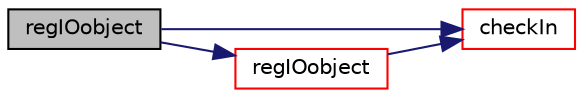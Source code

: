 digraph "regIOobject"
{
  bgcolor="transparent";
  edge [fontname="Helvetica",fontsize="10",labelfontname="Helvetica",labelfontsize="10"];
  node [fontname="Helvetica",fontsize="10",shape=record];
  rankdir="LR";
  Node647 [label="regIOobject",height=0.2,width=0.4,color="black", fillcolor="grey75", style="filled", fontcolor="black"];
  Node647 -> Node648 [color="midnightblue",fontsize="10",style="solid",fontname="Helvetica"];
  Node648 [label="checkIn",height=0.2,width=0.4,color="red",URL="$a27441.html#af9e300b410088279d671077efe9751f8",tooltip="Add object to registry. "];
  Node647 -> Node964 [color="midnightblue",fontsize="10",style="solid",fontname="Helvetica"];
  Node964 [label="regIOobject",height=0.2,width=0.4,color="red",URL="$a27441.html#a805c73a672e286774c8994203483c8ba",tooltip="Construct from IOobject. Optional flag for if IOobject is the. "];
  Node964 -> Node648 [color="midnightblue",fontsize="10",style="solid",fontname="Helvetica"];
}
